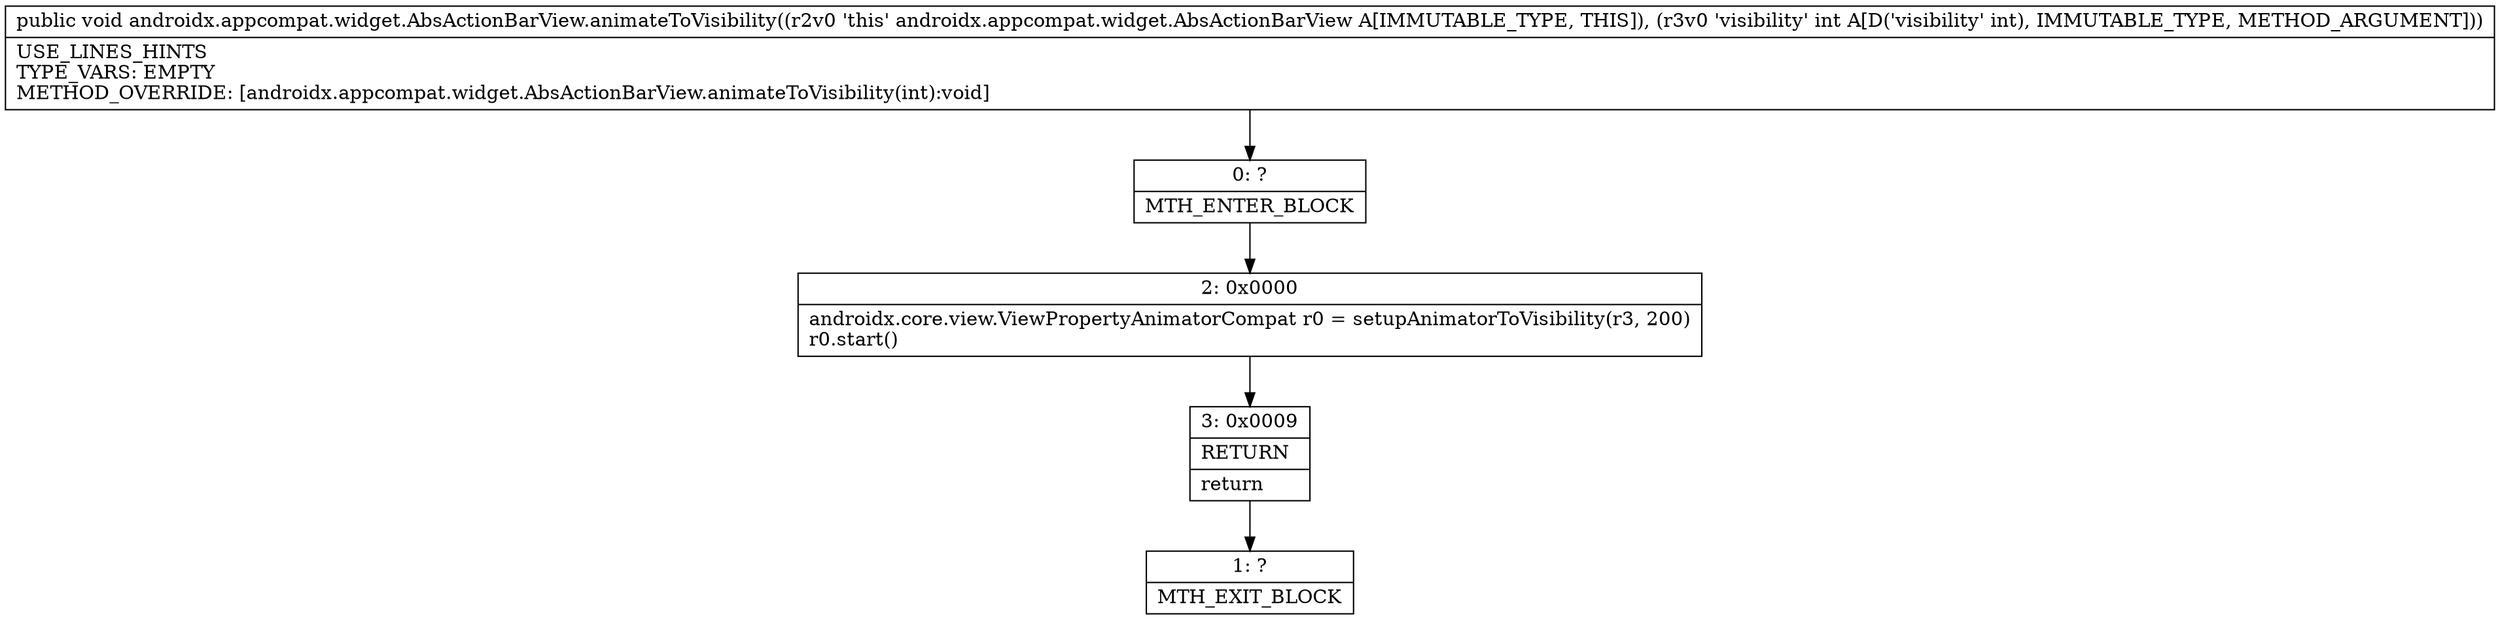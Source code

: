 digraph "CFG forandroidx.appcompat.widget.AbsActionBarView.animateToVisibility(I)V" {
Node_0 [shape=record,label="{0\:\ ?|MTH_ENTER_BLOCK\l}"];
Node_2 [shape=record,label="{2\:\ 0x0000|androidx.core.view.ViewPropertyAnimatorCompat r0 = setupAnimatorToVisibility(r3, 200)\lr0.start()\l}"];
Node_3 [shape=record,label="{3\:\ 0x0009|RETURN\l|return\l}"];
Node_1 [shape=record,label="{1\:\ ?|MTH_EXIT_BLOCK\l}"];
MethodNode[shape=record,label="{public void androidx.appcompat.widget.AbsActionBarView.animateToVisibility((r2v0 'this' androidx.appcompat.widget.AbsActionBarView A[IMMUTABLE_TYPE, THIS]), (r3v0 'visibility' int A[D('visibility' int), IMMUTABLE_TYPE, METHOD_ARGUMENT]))  | USE_LINES_HINTS\lTYPE_VARS: EMPTY\lMETHOD_OVERRIDE: [androidx.appcompat.widget.AbsActionBarView.animateToVisibility(int):void]\l}"];
MethodNode -> Node_0;Node_0 -> Node_2;
Node_2 -> Node_3;
Node_3 -> Node_1;
}

